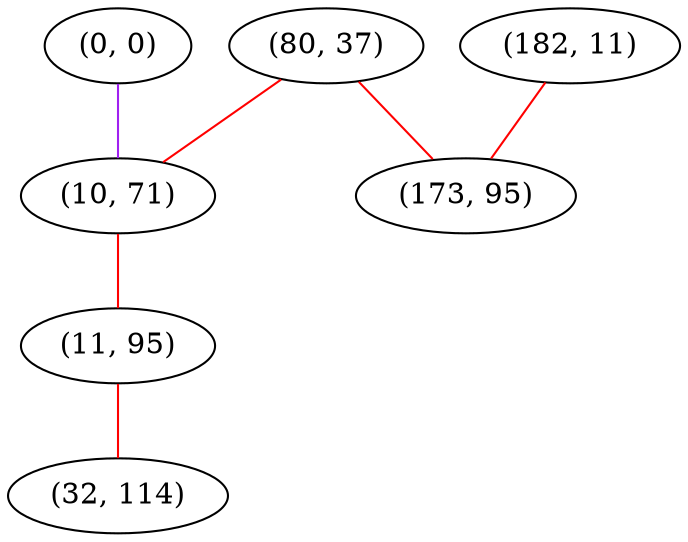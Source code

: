 graph "" {
"(0, 0)";
"(80, 37)";
"(10, 71)";
"(11, 95)";
"(32, 114)";
"(182, 11)";
"(173, 95)";
"(0, 0)" -- "(10, 71)"  [color=purple, key=0, weight=4];
"(80, 37)" -- "(10, 71)"  [color=red, key=0, weight=1];
"(80, 37)" -- "(173, 95)"  [color=red, key=0, weight=1];
"(10, 71)" -- "(11, 95)"  [color=red, key=0, weight=1];
"(11, 95)" -- "(32, 114)"  [color=red, key=0, weight=1];
"(182, 11)" -- "(173, 95)"  [color=red, key=0, weight=1];
}
